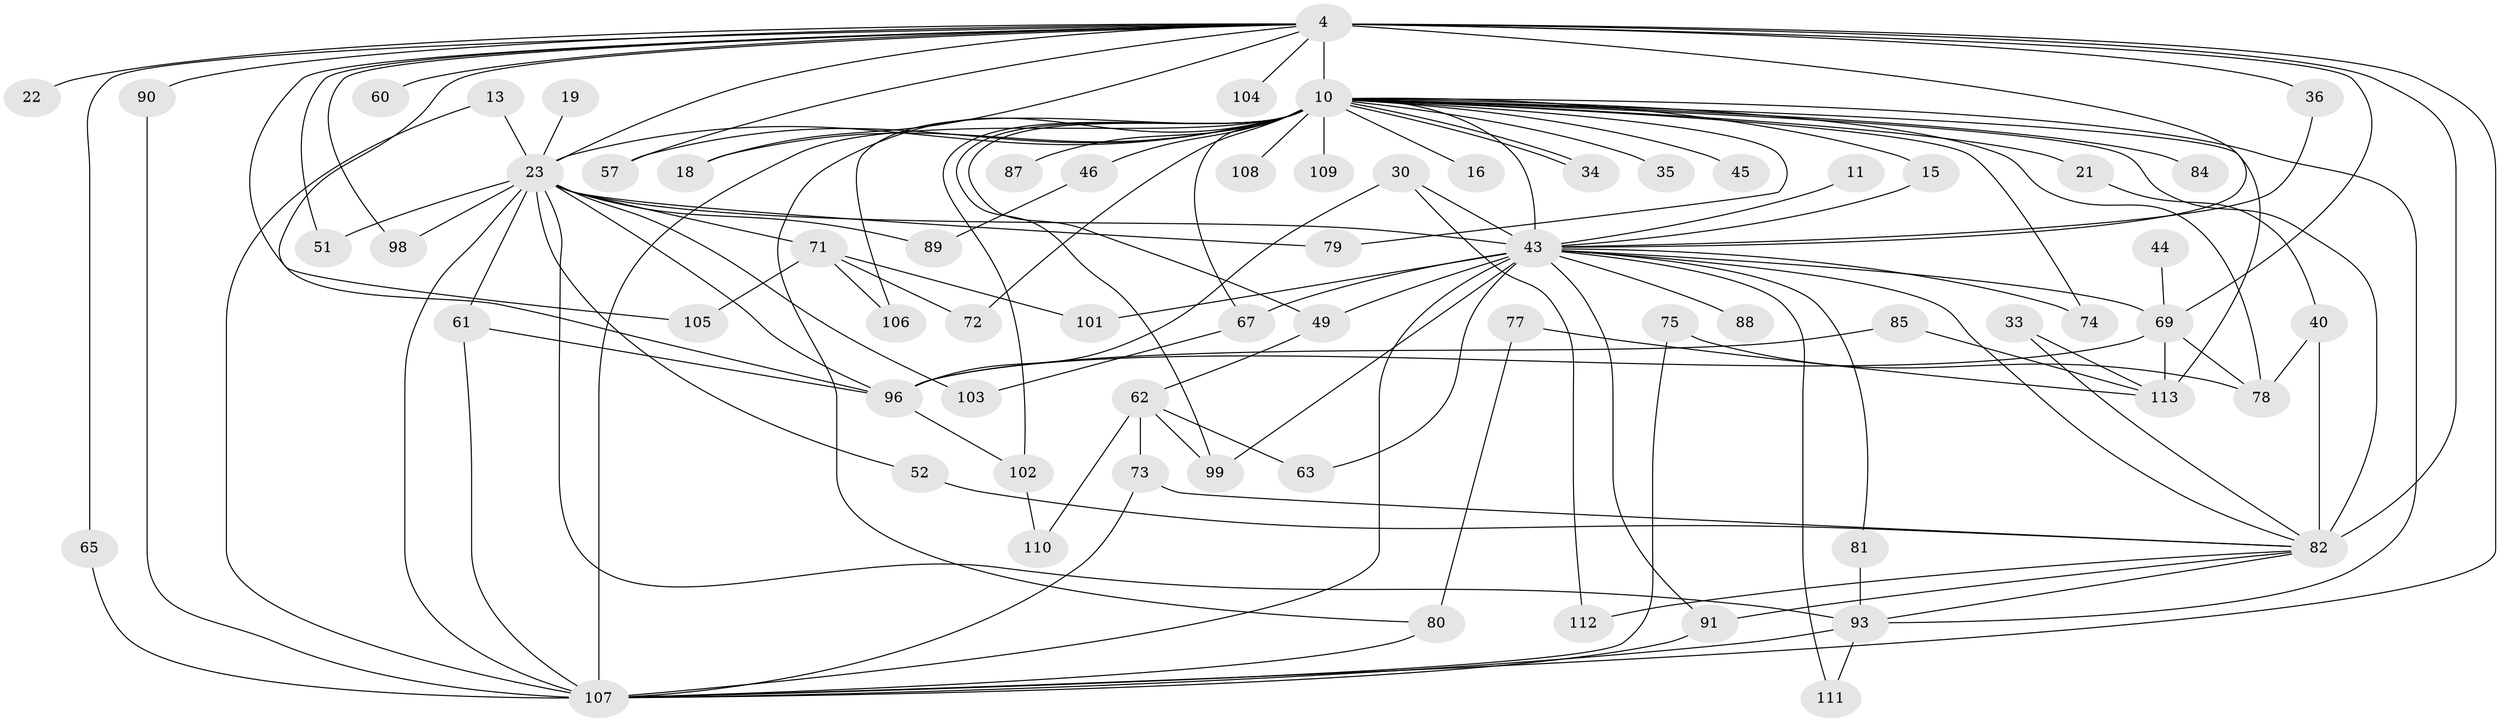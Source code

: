 // original degree distribution, {18: 0.008849557522123894, 23: 0.008849557522123894, 22: 0.008849557522123894, 20: 0.017699115044247787, 15: 0.008849557522123894, 24: 0.017699115044247787, 28: 0.008849557522123894, 25: 0.008849557522123894, 2: 0.5663716814159292, 3: 0.17699115044247787, 4: 0.08849557522123894, 5: 0.035398230088495575, 7: 0.008849557522123894, 10: 0.008849557522123894, 6: 0.02654867256637168}
// Generated by graph-tools (version 1.1) at 2025/48/03/04/25 21:48:06]
// undirected, 67 vertices, 125 edges
graph export_dot {
graph [start="1"]
  node [color=gray90,style=filled];
  4 [super="+3"];
  10 [super="+8+9"];
  11;
  13;
  15;
  16;
  18;
  19;
  21;
  22;
  23 [super="+12+7"];
  30;
  33;
  34;
  35;
  36;
  40;
  43 [super="+14+2"];
  44;
  45;
  46;
  49;
  51;
  52;
  57;
  60;
  61 [super="+48"];
  62;
  63;
  65;
  67 [super="+59+38+50"];
  69 [super="+24+64"];
  71 [super="+28"];
  72;
  73 [super="+32"];
  74;
  75;
  77;
  78 [super="+76"];
  79;
  80 [super="+66"];
  81;
  82 [super="+29+53"];
  84;
  85;
  87;
  88;
  89;
  90 [super="+41"];
  91 [super="+86"];
  93 [super="+58+83"];
  96 [super="+37+92+55+95"];
  98 [super="+97"];
  99 [super="+70"];
  101;
  102 [super="+100"];
  103;
  104;
  105;
  106;
  107 [super="+94"];
  108;
  109;
  110;
  111;
  112;
  113 [super="+68+17"];
  4 -- 10 [weight=6];
  4 -- 18;
  4 -- 60 [weight=2];
  4 -- 65;
  4 -- 82 [weight=4];
  4 -- 104 [weight=2];
  4 -- 22;
  4 -- 23 [weight=5];
  4 -- 90 [weight=2];
  4 -- 36;
  4 -- 105;
  4 -- 51;
  4 -- 57;
  4 -- 69 [weight=2];
  4 -- 98;
  4 -- 43 [weight=5];
  4 -- 107 [weight=2];
  4 -- 96;
  10 -- 15;
  10 -- 16 [weight=2];
  10 -- 21 [weight=2];
  10 -- 34;
  10 -- 34;
  10 -- 35 [weight=2];
  10 -- 46 [weight=2];
  10 -- 67 [weight=3];
  10 -- 74;
  10 -- 84 [weight=2];
  10 -- 87 [weight=2];
  10 -- 107 [weight=7];
  10 -- 72;
  10 -- 18;
  10 -- 45 [weight=2];
  10 -- 109 [weight=2];
  10 -- 49;
  10 -- 57;
  10 -- 80;
  10 -- 78 [weight=2];
  10 -- 79;
  10 -- 93 [weight=2];
  10 -- 102 [weight=2];
  10 -- 106;
  10 -- 108;
  10 -- 23 [weight=6];
  10 -- 82 [weight=3];
  10 -- 99;
  10 -- 43 [weight=7];
  10 -- 113 [weight=3];
  11 -- 43 [weight=2];
  13 -- 23;
  13 -- 107;
  15 -- 43;
  19 -- 23 [weight=2];
  21 -- 40;
  23 -- 98 [weight=2];
  23 -- 71 [weight=3];
  23 -- 79;
  23 -- 89;
  23 -- 103;
  23 -- 51;
  23 -- 52;
  23 -- 61;
  23 -- 43 [weight=5];
  23 -- 93 [weight=2];
  23 -- 107 [weight=2];
  23 -- 96;
  30 -- 112;
  30 -- 96 [weight=2];
  30 -- 43 [weight=2];
  33 -- 82;
  33 -- 113;
  36 -- 43;
  40 -- 82;
  40 -- 78;
  43 -- 63;
  43 -- 67 [weight=2];
  43 -- 69 [weight=3];
  43 -- 74;
  43 -- 81;
  43 -- 82;
  43 -- 88;
  43 -- 91;
  43 -- 99;
  43 -- 101;
  43 -- 111;
  43 -- 49;
  43 -- 107 [weight=2];
  44 -- 69 [weight=2];
  46 -- 89;
  49 -- 62;
  52 -- 82;
  61 -- 96;
  61 -- 107 [weight=2];
  62 -- 63;
  62 -- 73 [weight=2];
  62 -- 99;
  62 -- 110;
  65 -- 107;
  67 -- 103;
  69 -- 96;
  69 -- 78;
  69 -- 113;
  71 -- 105;
  71 -- 101;
  71 -- 72;
  71 -- 106;
  73 -- 82;
  73 -- 107;
  75 -- 78;
  75 -- 107;
  77 -- 80;
  77 -- 113;
  80 -- 107 [weight=2];
  81 -- 93;
  82 -- 112;
  82 -- 91;
  82 -- 93;
  85 -- 96;
  85 -- 113;
  90 -- 107;
  91 -- 107;
  93 -- 111;
  93 -- 107;
  96 -- 102;
  102 -- 110;
}
